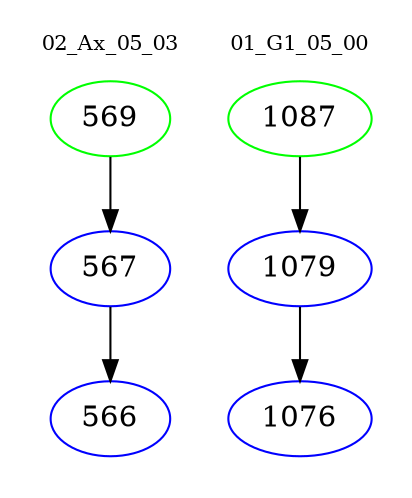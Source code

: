 digraph{
subgraph cluster_0 {
color = white
label = "02_Ax_05_03";
fontsize=10;
T0_569 [label="569", color="green"]
T0_569 -> T0_567 [color="black"]
T0_567 [label="567", color="blue"]
T0_567 -> T0_566 [color="black"]
T0_566 [label="566", color="blue"]
}
subgraph cluster_1 {
color = white
label = "01_G1_05_00";
fontsize=10;
T1_1087 [label="1087", color="green"]
T1_1087 -> T1_1079 [color="black"]
T1_1079 [label="1079", color="blue"]
T1_1079 -> T1_1076 [color="black"]
T1_1076 [label="1076", color="blue"]
}
}
